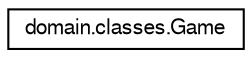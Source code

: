 digraph "Representación gráfica de la clase"
{
 // LATEX_PDF_SIZE
  edge [fontname="FreeSans",fontsize="10",labelfontname="FreeSans",labelfontsize="10"];
  node [fontname="FreeSans",fontsize="10",shape=record];
  rankdir="LR";
  Node0 [label="domain.classes.Game",height=0.2,width=0.4,color="black", fillcolor="white", style="filled",URL="$classdomain_1_1classes_1_1_game.html",tooltip="Clase Game que identifica y contiene los atributos necesarios de una partida."];
}
